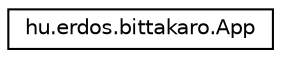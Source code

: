 digraph "Graphical Class Hierarchy"
{
 // LATEX_PDF_SIZE
  edge [fontname="Helvetica",fontsize="10",labelfontname="Helvetica",labelfontsize="10"];
  node [fontname="Helvetica",fontsize="10",shape=record];
  rankdir="LR";
  Node0 [label="hu.erdos.bittakaro.App",height=0.2,width=0.4,color="black", fillcolor="white", style="filled",URL="$classhu_1_1erdos_1_1bittakaro_1_1App.html",tooltip=" "];
}
